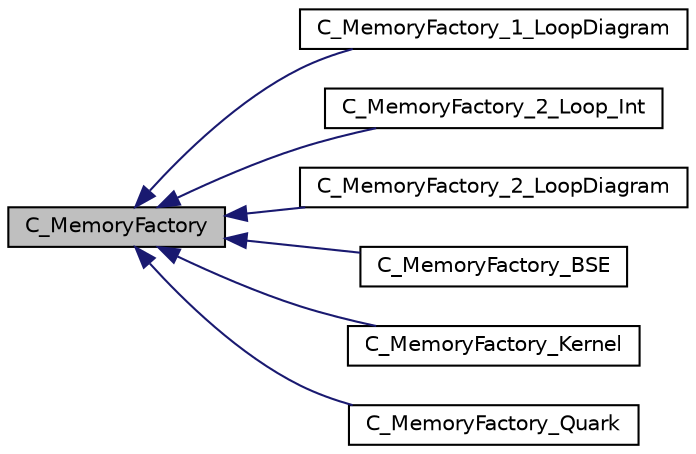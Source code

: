 digraph "C_MemoryFactory"
{
  edge [fontname="Helvetica",fontsize="10",labelfontname="Helvetica",labelfontsize="10"];
  node [fontname="Helvetica",fontsize="10",shape=record];
  rankdir="LR";
  Node1 [label="C_MemoryFactory",height=0.2,width=0.4,color="black", fillcolor="grey75", style="filled" fontcolor="black"];
  Node1 -> Node2 [dir="back",color="midnightblue",fontsize="10",style="solid",fontname="Helvetica"];
  Node2 [label="C_MemoryFactory_1_LoopDiagram",height=0.2,width=0.4,color="black", fillcolor="white", style="filled",URL="$class_c___memory_factory__1___loop_diagram.html"];
  Node1 -> Node3 [dir="back",color="midnightblue",fontsize="10",style="solid",fontname="Helvetica"];
  Node3 [label="C_MemoryFactory_2_Loop_Int",height=0.2,width=0.4,color="black", fillcolor="white", style="filled",URL="$class_c___memory_factory__2___loop___int.html"];
  Node1 -> Node4 [dir="back",color="midnightblue",fontsize="10",style="solid",fontname="Helvetica"];
  Node4 [label="C_MemoryFactory_2_LoopDiagram",height=0.2,width=0.4,color="black", fillcolor="white", style="filled",URL="$class_c___memory_factory__2___loop_diagram.html"];
  Node1 -> Node5 [dir="back",color="midnightblue",fontsize="10",style="solid",fontname="Helvetica"];
  Node5 [label="C_MemoryFactory_BSE",height=0.2,width=0.4,color="black", fillcolor="white", style="filled",URL="$class_c___memory_factory___b_s_e.html"];
  Node1 -> Node6 [dir="back",color="midnightblue",fontsize="10",style="solid",fontname="Helvetica"];
  Node6 [label="C_MemoryFactory_Kernel",height=0.2,width=0.4,color="black", fillcolor="white", style="filled",URL="$class_c___memory_factory___kernel.html"];
  Node1 -> Node7 [dir="back",color="midnightblue",fontsize="10",style="solid",fontname="Helvetica"];
  Node7 [label="C_MemoryFactory_Quark",height=0.2,width=0.4,color="black", fillcolor="white", style="filled",URL="$class_c___memory_factory___quark.html"];
}
